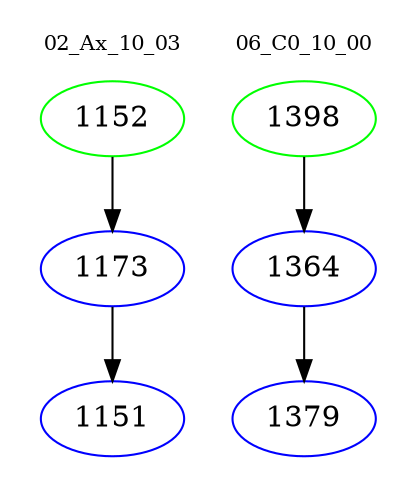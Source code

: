 digraph{
subgraph cluster_0 {
color = white
label = "02_Ax_10_03";
fontsize=10;
T0_1152 [label="1152", color="green"]
T0_1152 -> T0_1173 [color="black"]
T0_1173 [label="1173", color="blue"]
T0_1173 -> T0_1151 [color="black"]
T0_1151 [label="1151", color="blue"]
}
subgraph cluster_1 {
color = white
label = "06_C0_10_00";
fontsize=10;
T1_1398 [label="1398", color="green"]
T1_1398 -> T1_1364 [color="black"]
T1_1364 [label="1364", color="blue"]
T1_1364 -> T1_1379 [color="black"]
T1_1379 [label="1379", color="blue"]
}
}
